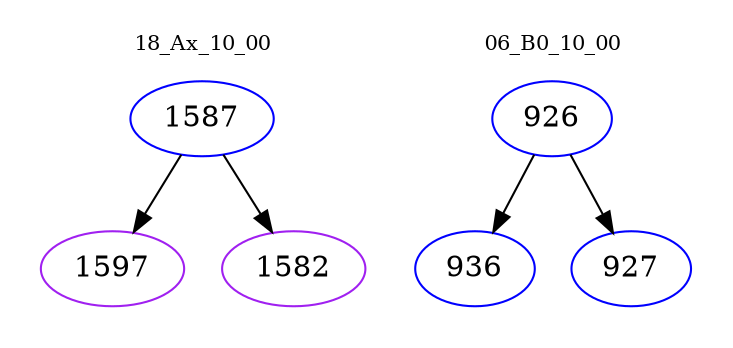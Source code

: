 digraph{
subgraph cluster_0 {
color = white
label = "18_Ax_10_00";
fontsize=10;
T0_1587 [label="1587", color="blue"]
T0_1587 -> T0_1597 [color="black"]
T0_1597 [label="1597", color="purple"]
T0_1587 -> T0_1582 [color="black"]
T0_1582 [label="1582", color="purple"]
}
subgraph cluster_1 {
color = white
label = "06_B0_10_00";
fontsize=10;
T1_926 [label="926", color="blue"]
T1_926 -> T1_936 [color="black"]
T1_936 [label="936", color="blue"]
T1_926 -> T1_927 [color="black"]
T1_927 [label="927", color="blue"]
}
}
